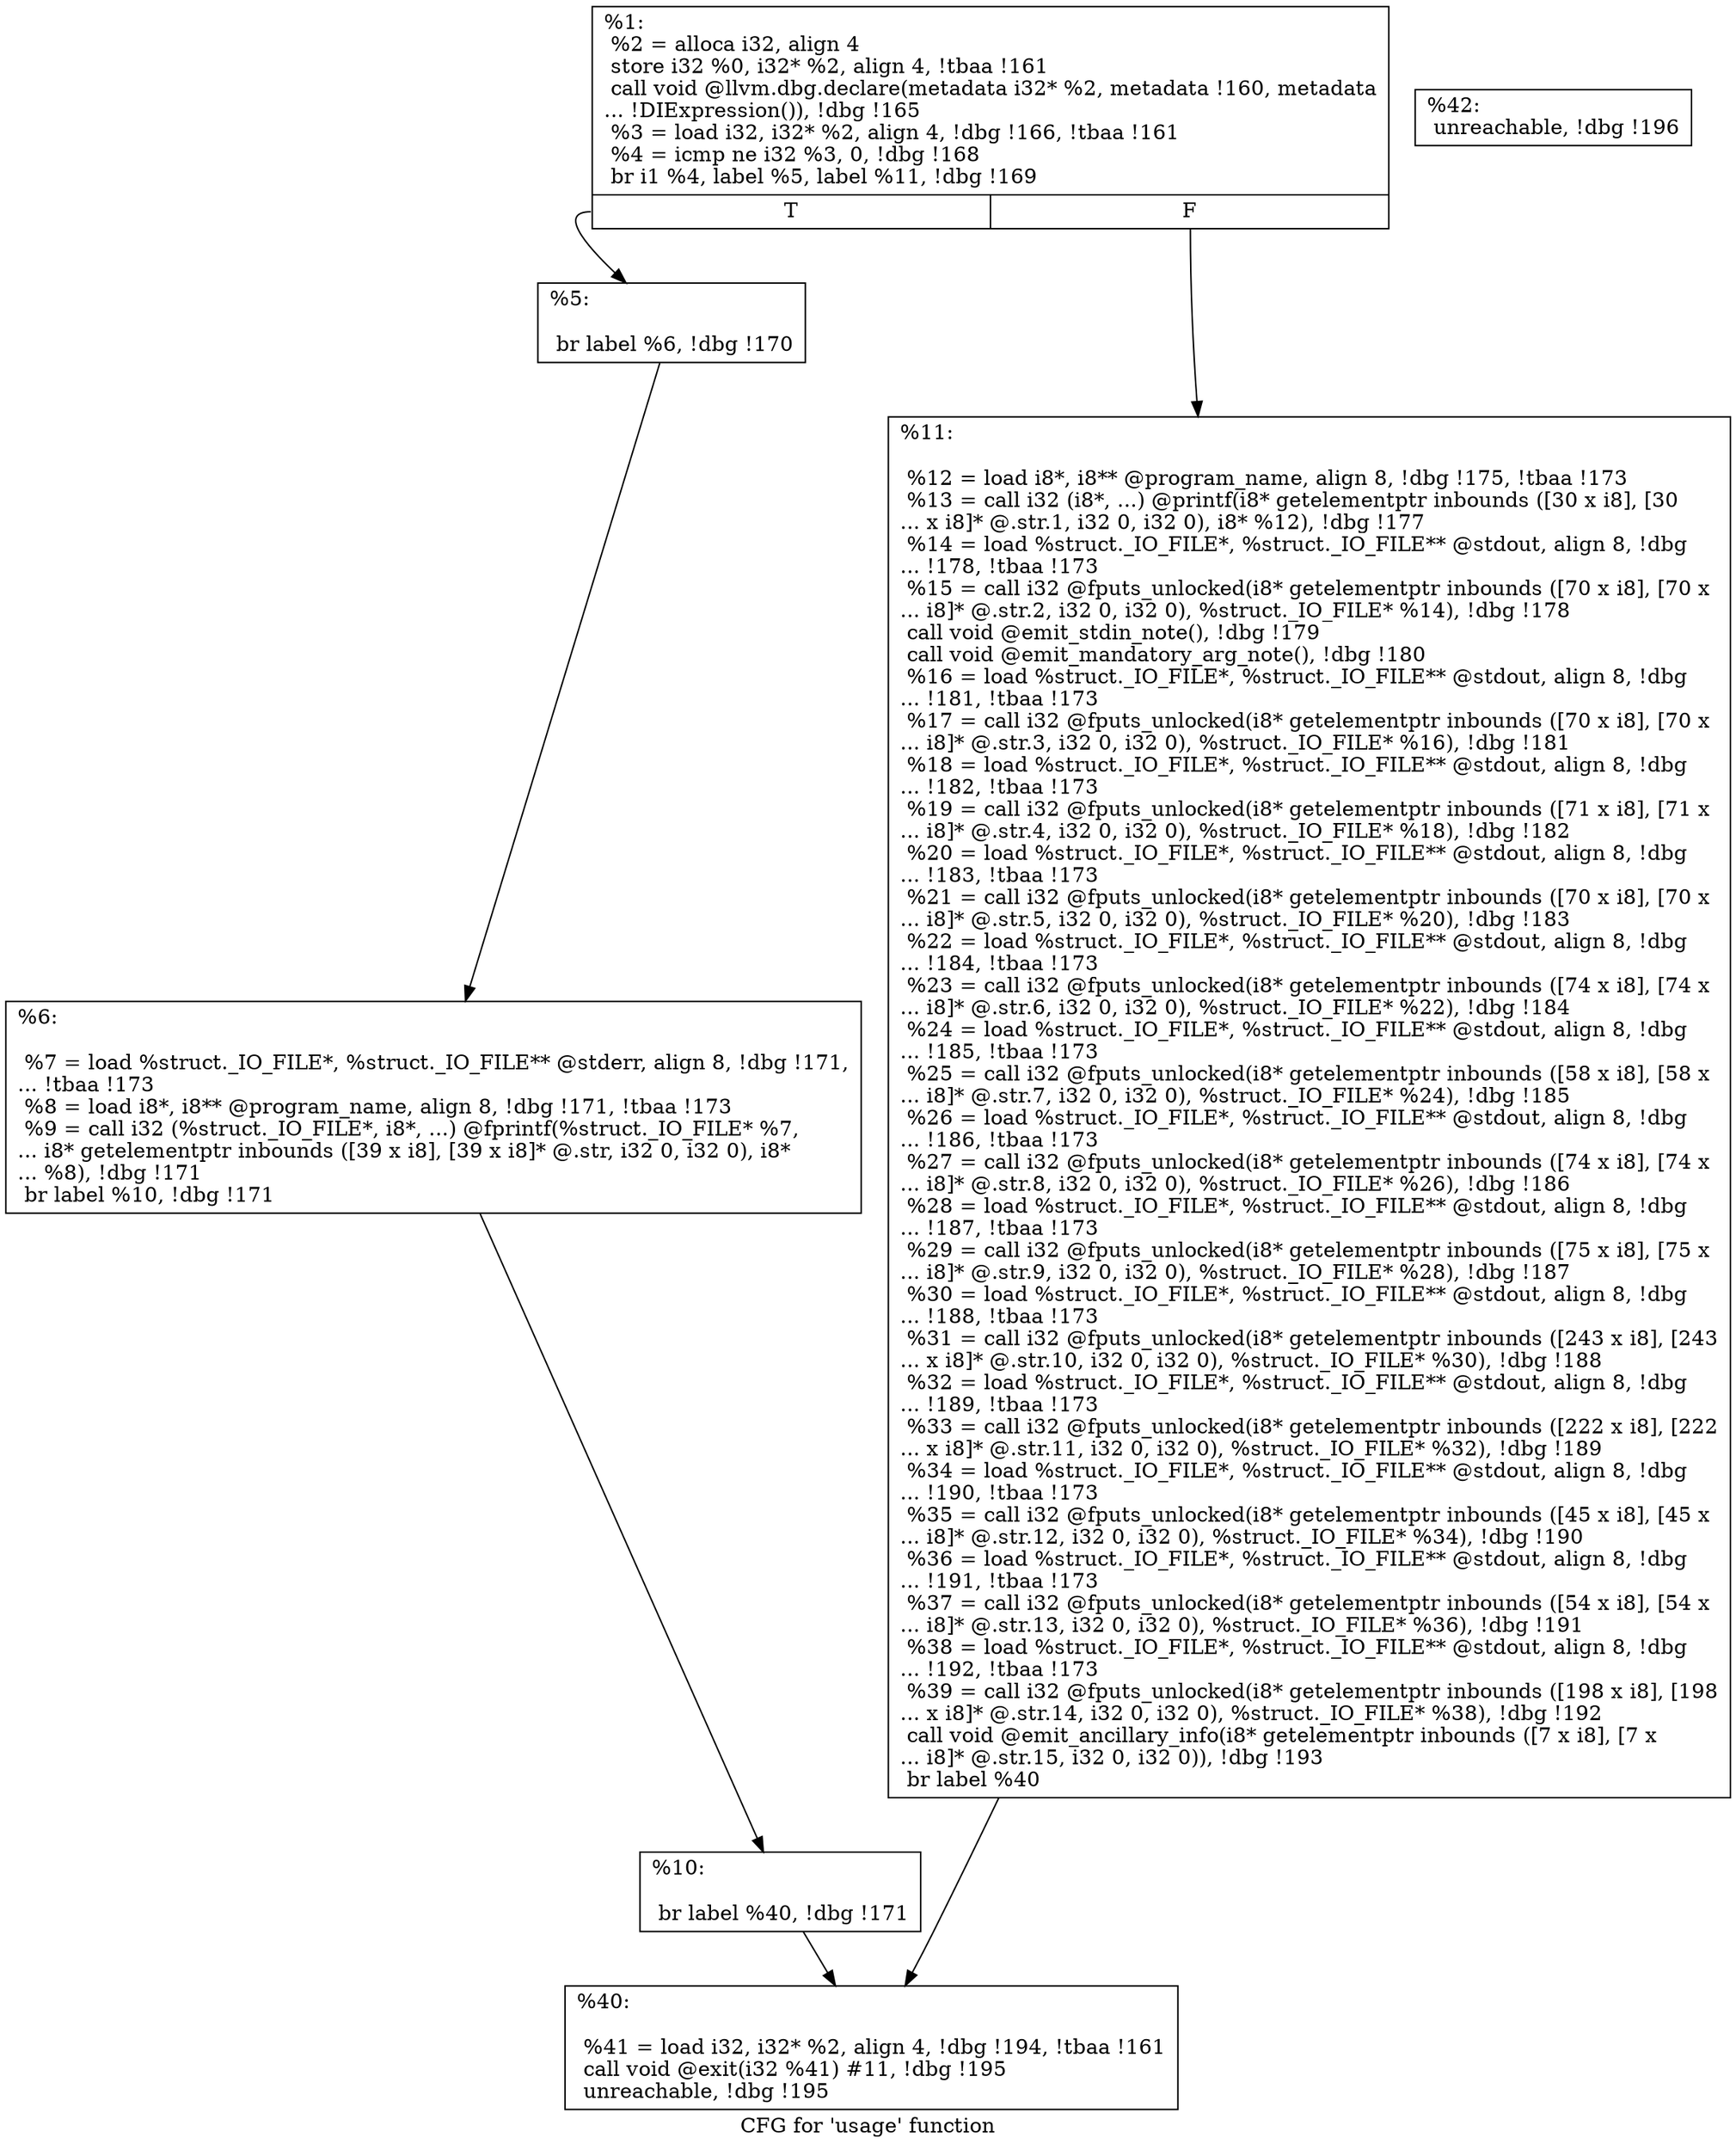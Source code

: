 digraph "CFG for 'usage' function" {
	label="CFG for 'usage' function";

	Node0x12049e0 [shape=record,label="{%1:\l  %2 = alloca i32, align 4\l  store i32 %0, i32* %2, align 4, !tbaa !161\l  call void @llvm.dbg.declare(metadata i32* %2, metadata !160, metadata\l... !DIExpression()), !dbg !165\l  %3 = load i32, i32* %2, align 4, !dbg !166, !tbaa !161\l  %4 = icmp ne i32 %3, 0, !dbg !168\l  br i1 %4, label %5, label %11, !dbg !169\l|{<s0>T|<s1>F}}"];
	Node0x12049e0:s0 -> Node0x1223a90;
	Node0x12049e0:s1 -> Node0x1223b80;
	Node0x1223a90 [shape=record,label="{%5:\l\l  br label %6, !dbg !170\l}"];
	Node0x1223a90 -> Node0x1223ae0;
	Node0x1223ae0 [shape=record,label="{%6:\l\l  %7 = load %struct._IO_FILE*, %struct._IO_FILE** @stderr, align 8, !dbg !171,\l... !tbaa !173\l  %8 = load i8*, i8** @program_name, align 8, !dbg !171, !tbaa !173\l  %9 = call i32 (%struct._IO_FILE*, i8*, ...) @fprintf(%struct._IO_FILE* %7,\l... i8* getelementptr inbounds ([39 x i8], [39 x i8]* @.str, i32 0, i32 0), i8*\l... %8), !dbg !171\l  br label %10, !dbg !171\l}"];
	Node0x1223ae0 -> Node0x1223b30;
	Node0x1223b30 [shape=record,label="{%10:\l\l  br label %40, !dbg !171\l}"];
	Node0x1223b30 -> Node0x1223bd0;
	Node0x1223b80 [shape=record,label="{%11:\l\l  %12 = load i8*, i8** @program_name, align 8, !dbg !175, !tbaa !173\l  %13 = call i32 (i8*, ...) @printf(i8* getelementptr inbounds ([30 x i8], [30\l... x i8]* @.str.1, i32 0, i32 0), i8* %12), !dbg !177\l  %14 = load %struct._IO_FILE*, %struct._IO_FILE** @stdout, align 8, !dbg\l... !178, !tbaa !173\l  %15 = call i32 @fputs_unlocked(i8* getelementptr inbounds ([70 x i8], [70 x\l... i8]* @.str.2, i32 0, i32 0), %struct._IO_FILE* %14), !dbg !178\l  call void @emit_stdin_note(), !dbg !179\l  call void @emit_mandatory_arg_note(), !dbg !180\l  %16 = load %struct._IO_FILE*, %struct._IO_FILE** @stdout, align 8, !dbg\l... !181, !tbaa !173\l  %17 = call i32 @fputs_unlocked(i8* getelementptr inbounds ([70 x i8], [70 x\l... i8]* @.str.3, i32 0, i32 0), %struct._IO_FILE* %16), !dbg !181\l  %18 = load %struct._IO_FILE*, %struct._IO_FILE** @stdout, align 8, !dbg\l... !182, !tbaa !173\l  %19 = call i32 @fputs_unlocked(i8* getelementptr inbounds ([71 x i8], [71 x\l... i8]* @.str.4, i32 0, i32 0), %struct._IO_FILE* %18), !dbg !182\l  %20 = load %struct._IO_FILE*, %struct._IO_FILE** @stdout, align 8, !dbg\l... !183, !tbaa !173\l  %21 = call i32 @fputs_unlocked(i8* getelementptr inbounds ([70 x i8], [70 x\l... i8]* @.str.5, i32 0, i32 0), %struct._IO_FILE* %20), !dbg !183\l  %22 = load %struct._IO_FILE*, %struct._IO_FILE** @stdout, align 8, !dbg\l... !184, !tbaa !173\l  %23 = call i32 @fputs_unlocked(i8* getelementptr inbounds ([74 x i8], [74 x\l... i8]* @.str.6, i32 0, i32 0), %struct._IO_FILE* %22), !dbg !184\l  %24 = load %struct._IO_FILE*, %struct._IO_FILE** @stdout, align 8, !dbg\l... !185, !tbaa !173\l  %25 = call i32 @fputs_unlocked(i8* getelementptr inbounds ([58 x i8], [58 x\l... i8]* @.str.7, i32 0, i32 0), %struct._IO_FILE* %24), !dbg !185\l  %26 = load %struct._IO_FILE*, %struct._IO_FILE** @stdout, align 8, !dbg\l... !186, !tbaa !173\l  %27 = call i32 @fputs_unlocked(i8* getelementptr inbounds ([74 x i8], [74 x\l... i8]* @.str.8, i32 0, i32 0), %struct._IO_FILE* %26), !dbg !186\l  %28 = load %struct._IO_FILE*, %struct._IO_FILE** @stdout, align 8, !dbg\l... !187, !tbaa !173\l  %29 = call i32 @fputs_unlocked(i8* getelementptr inbounds ([75 x i8], [75 x\l... i8]* @.str.9, i32 0, i32 0), %struct._IO_FILE* %28), !dbg !187\l  %30 = load %struct._IO_FILE*, %struct._IO_FILE** @stdout, align 8, !dbg\l... !188, !tbaa !173\l  %31 = call i32 @fputs_unlocked(i8* getelementptr inbounds ([243 x i8], [243\l... x i8]* @.str.10, i32 0, i32 0), %struct._IO_FILE* %30), !dbg !188\l  %32 = load %struct._IO_FILE*, %struct._IO_FILE** @stdout, align 8, !dbg\l... !189, !tbaa !173\l  %33 = call i32 @fputs_unlocked(i8* getelementptr inbounds ([222 x i8], [222\l... x i8]* @.str.11, i32 0, i32 0), %struct._IO_FILE* %32), !dbg !189\l  %34 = load %struct._IO_FILE*, %struct._IO_FILE** @stdout, align 8, !dbg\l... !190, !tbaa !173\l  %35 = call i32 @fputs_unlocked(i8* getelementptr inbounds ([45 x i8], [45 x\l... i8]* @.str.12, i32 0, i32 0), %struct._IO_FILE* %34), !dbg !190\l  %36 = load %struct._IO_FILE*, %struct._IO_FILE** @stdout, align 8, !dbg\l... !191, !tbaa !173\l  %37 = call i32 @fputs_unlocked(i8* getelementptr inbounds ([54 x i8], [54 x\l... i8]* @.str.13, i32 0, i32 0), %struct._IO_FILE* %36), !dbg !191\l  %38 = load %struct._IO_FILE*, %struct._IO_FILE** @stdout, align 8, !dbg\l... !192, !tbaa !173\l  %39 = call i32 @fputs_unlocked(i8* getelementptr inbounds ([198 x i8], [198\l... x i8]* @.str.14, i32 0, i32 0), %struct._IO_FILE* %38), !dbg !192\l  call void @emit_ancillary_info(i8* getelementptr inbounds ([7 x i8], [7 x\l... i8]* @.str.15, i32 0, i32 0)), !dbg !193\l  br label %40\l}"];
	Node0x1223b80 -> Node0x1223bd0;
	Node0x1223bd0 [shape=record,label="{%40:\l\l  %41 = load i32, i32* %2, align 4, !dbg !194, !tbaa !161\l  call void @exit(i32 %41) #11, !dbg !195\l  unreachable, !dbg !195\l}"];
	Node0x1223c20 [shape=record,label="{%42:                                                  \l  unreachable, !dbg !196\l}"];
}

